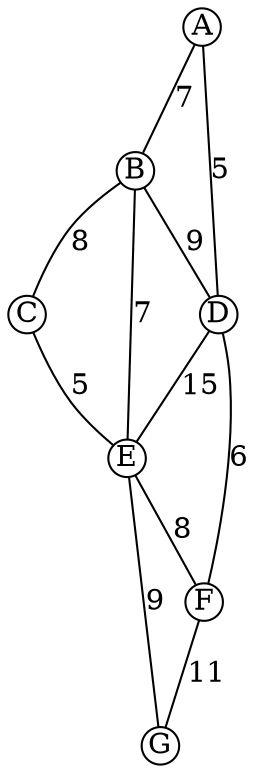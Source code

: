 graph Demo {
      node [height=0.25,width=0.25,fixedsize=true]
      A -- B [label="7", len=1.2]
      A -- D [label="5", len=1.0]
      B -- D [label="9", len=1.4]
      B -- C [label="8", len=1.3]
      B -- E [label="7", len=1.2]
      C -- E [label="5", len=1.0]
      D -- E [label="15",len=2.0]
      D -- F [label="6", len=1.1]
      E -- F [label="8", len=1.3]
      E -- G [label="9", len=1.4]
      F -- G [label="11",len=1.6] 
}
